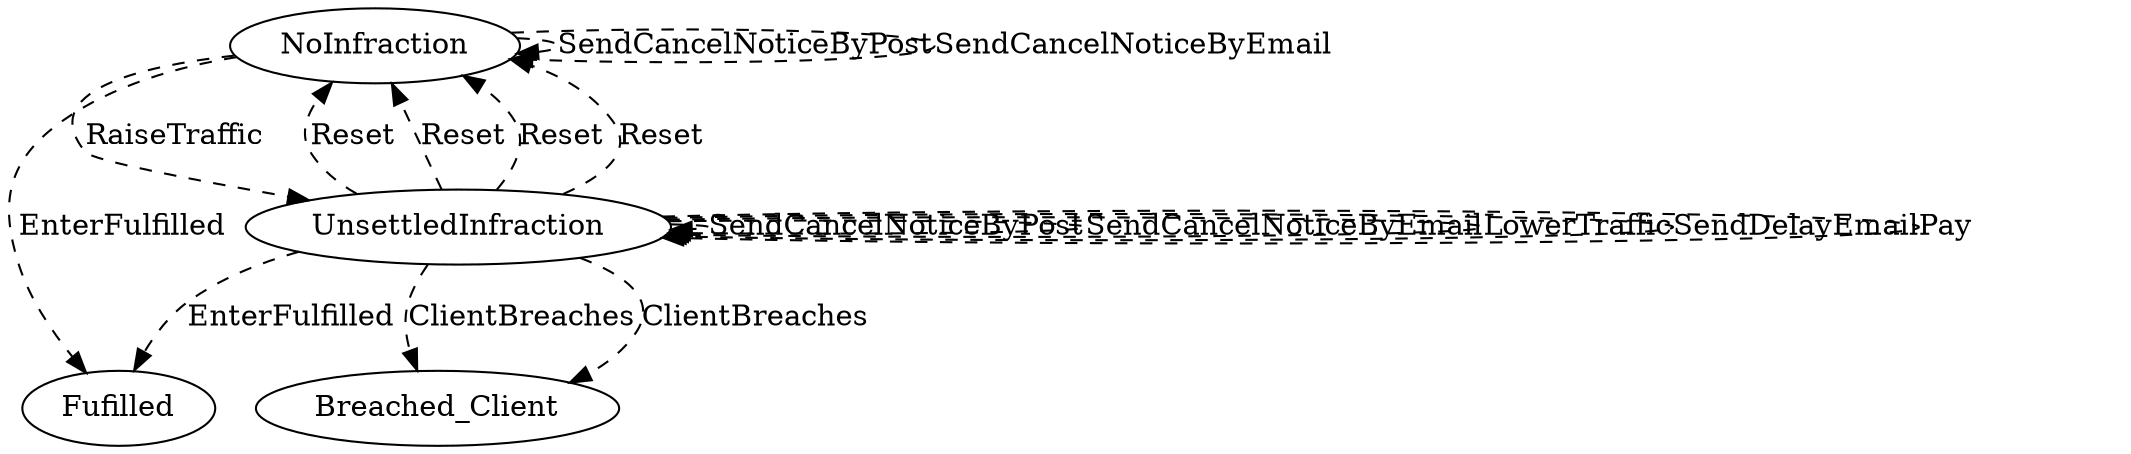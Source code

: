 // THIS IS A GENERATED FILE. DO NOT EDIT.

digraph PS_Internet_Provision {    
    Fulfilled[label=Fufilled];
    NoInfraction[label=NoInfraction];
	UnsettledInfraction[label=UnsettledInfraction]
        
    
         
    
    
    
    
    NoInfraction -> UnsettledInfraction [style=dashed,label=RaiseTraffic];
	NoInfraction -> Fulfilled [style=dashed,label=EnterFulfilled];
	UnsettledInfraction -> NoInfraction [style=dashed,label=Reset];
	UnsettledInfraction -> Breached_Client [style=dashed,label=ClientBreaches];
	UnsettledInfraction -> NoInfraction [style=dashed,label=Reset];
	UnsettledInfraction -> NoInfraction [style=dashed,label=Reset];
	UnsettledInfraction -> NoInfraction [style=dashed,label=Reset];
	UnsettledInfraction -> Breached_Client [style=dashed,label=ClientBreaches];
	UnsettledInfraction -> Fulfilled [style=dashed,label=EnterFulfilled];
	     
    
    NoInfraction -> NoInfraction [style=dashed,label=SendCancelNoticeByPost];
	NoInfraction -> NoInfraction [style=dashed,label=SendCancelNoticeByEmail];
	UnsettledInfraction -> UnsettledInfraction [style=dashed,label=SendCancelNoticeByPost];
	UnsettledInfraction -> UnsettledInfraction [style=dashed,label=SendCancelNoticeByEmail];
	UnsettledInfraction -> UnsettledInfraction [style=dashed,label=LowerTraffic];
	UnsettledInfraction -> UnsettledInfraction [style=dashed,label=SendDelayEmail];
	UnsettledInfraction -> UnsettledInfraction [style=dashed,label=Pay];
	   
}
